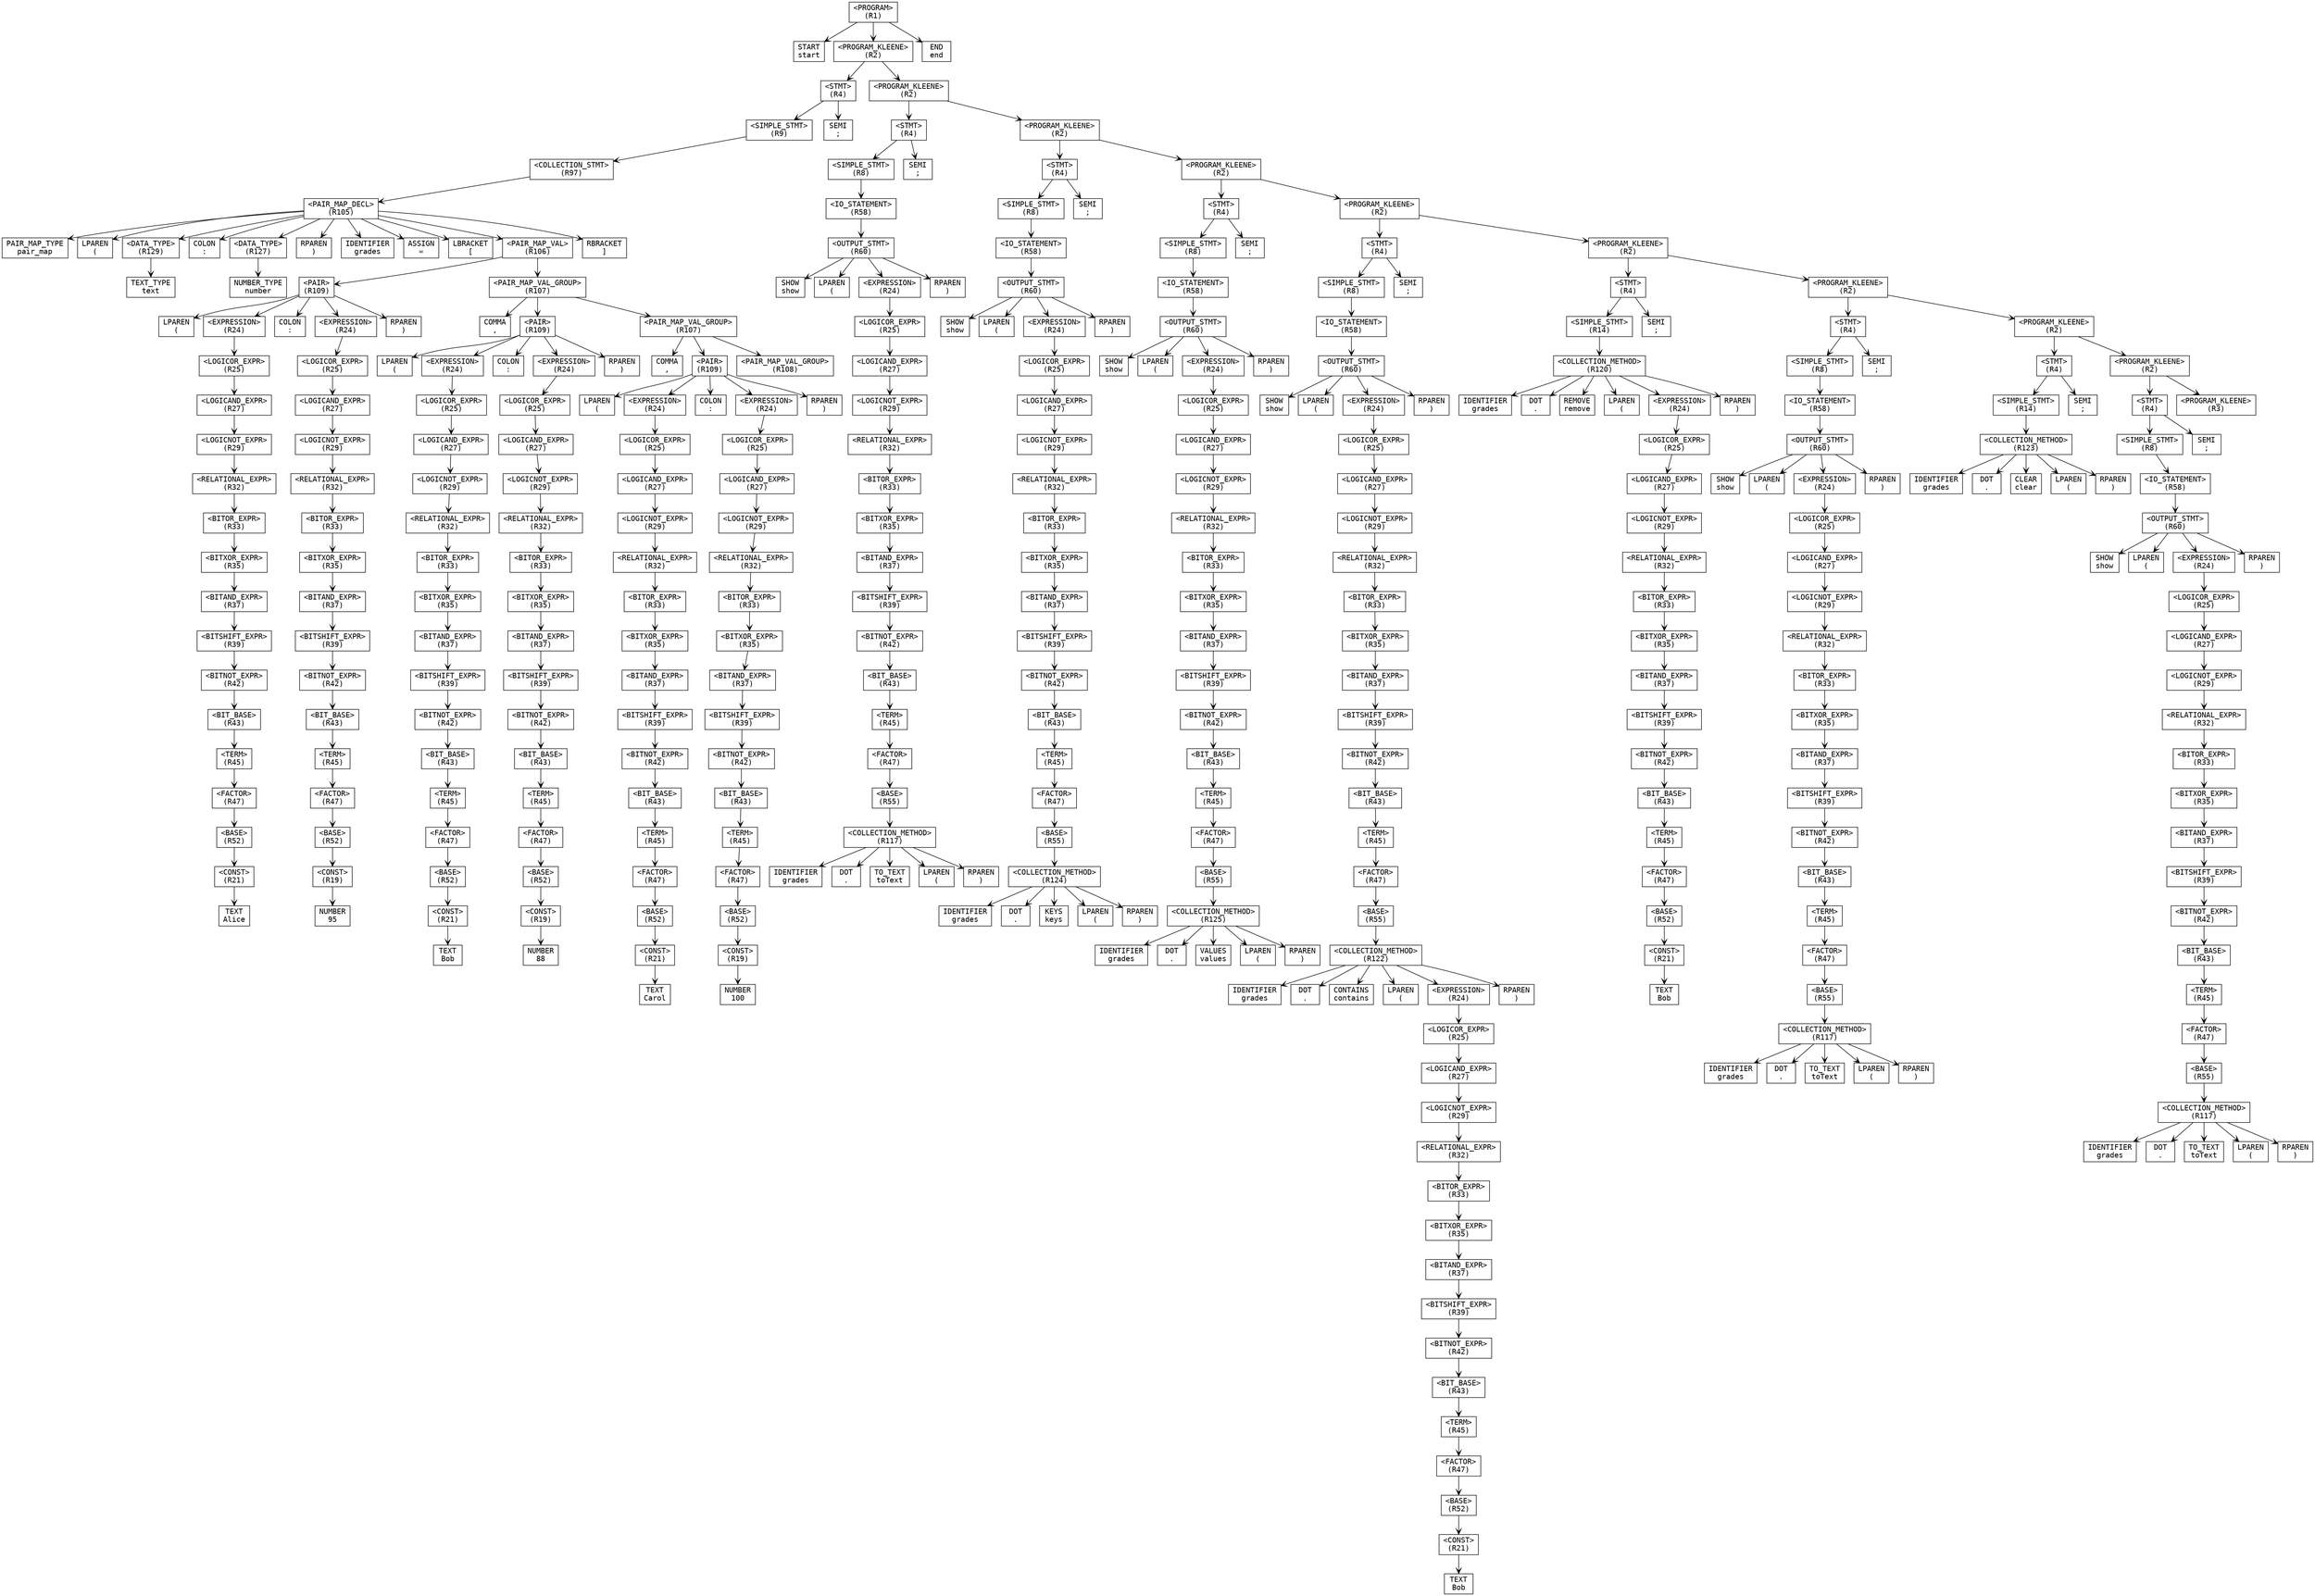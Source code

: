 digraph ParseTree {
  node [shape=box, fontname="Courier"];
  edge [arrowhead=vee];
  n1201800545 [label="<PROGRAM>\n(R1)"];
  n1961605371 [label="START\nstart"];
  n1201800545 -> n1961605371;
  n1536781295 [label="<PROGRAM_KLEENE>\n(R2)"];
  n689754290 [label="<STMT>\n(R4)"];
  n1654236199 [label="<SIMPLE_STMT>\n(R9)"];
  n817180867 [label="<COLLECTION_STMT>\n(R97)"];
  n543417129 [label="<PAIR_MAP_DECL>\n(R105)"];
  n1865760471 [label="PAIR_MAP_TYPE\npair_map"];
  n543417129 -> n1865760471;
  n1084360586 [label="LPAREN\n("];
  n543417129 -> n1084360586;
  n1493697653 [label="<DATA_TYPE>\n(R129)"];
  n1716379350 [label="TEXT_TYPE\ntext"];
  n1493697653 -> n1716379350;
  n543417129 -> n1493697653;
  n550016846 [label="COLON\n:"];
  n543417129 -> n550016846;
  n1887853194 [label="<DATA_TYPE>\n(R127)"];
  n1773454147 [label="NUMBER_TYPE\nnumber"];
  n1887853194 -> n1773454147;
  n543417129 -> n1887853194;
  n1627851725 [label="RPAREN\n)"];
  n543417129 -> n1627851725;
  n85033540 [label="IDENTIFIER\ngrades"];
  n543417129 -> n85033540;
  n1199688294 [label="ASSIGN\n="];
  n543417129 -> n1199688294;
  n140556046 [label="LBRACKET\n["];
  n543417129 -> n140556046;
  n1373670572 [label="<PAIR_MAP_VAL>\n(R106)"];
  n1491744630 [label="<PAIR>\n(R109)"];
  n292619511 [label="LPAREN\n("];
  n1491744630 -> n292619511;
  n480512272 [label="<EXPRESSION>\n(R24)"];
  n1240757188 [label="<LOGICOR_EXPR>\n(R25)"];
  n1076669451 [label="<LOGICAND_EXPR>\n(R27)"];
  n1499684421 [label="<LOGICNOT_EXPR>\n(R29)"];
  n1697849584 [label="<RELATIONAL_EXPR>\n(R32)"];
  n263394753 [label="<BITOR_EXPR>\n(R33)"];
  n710589640 [label="<BITXOR_EXPR>\n(R35)"];
  n1762156208 [label="<BITAND_EXPR>\n(R37)"];
  n364959681 [label="<BITSHIFT_EXPR>\n(R39)"];
  n46847397 [label="<BITNOT_EXPR>\n(R42)"];
  n2106168776 [label="<BIT_BASE>\n(R43)"];
  n1457498391 [label="<TERM>\n(R45)"];
  n1169294034 [label="<FACTOR>\n(R47)"];
  n293703740 [label="<BASE>\n(R52)"];
  n538402833 [label="<CONST>\n(R21)"];
  n187429397 [label="TEXT\nAlice"];
  n538402833 -> n187429397;
  n293703740 -> n538402833;
  n1169294034 -> n293703740;
  n1457498391 -> n1169294034;
  n2106168776 -> n1457498391;
  n46847397 -> n2106168776;
  n364959681 -> n46847397;
  n1762156208 -> n364959681;
  n710589640 -> n1762156208;
  n263394753 -> n710589640;
  n1697849584 -> n263394753;
  n1499684421 -> n1697849584;
  n1076669451 -> n1499684421;
  n1240757188 -> n1076669451;
  n480512272 -> n1240757188;
  n1491744630 -> n480512272;
  n1583007024 [label="COLON\n:"];
  n1491744630 -> n1583007024;
  n1128771255 [label="<EXPRESSION>\n(R24)"];
  n1481328934 [label="<LOGICOR_EXPR>\n(R25)"];
  n212120416 [label="<LOGICAND_EXPR>\n(R27)"];
  n81761409 [label="<LOGICNOT_EXPR>\n(R29)"];
  n2048106683 [label="<RELATIONAL_EXPR>\n(R32)"];
  n2022954150 [label="<BITOR_EXPR>\n(R33)"];
  n1359300455 [label="<BITXOR_EXPR>\n(R35)"];
  n688302682 [label="<BITAND_EXPR>\n(R37)"];
  n1324859833 [label="<BITSHIFT_EXPR>\n(R39)"];
  n682035749 [label="<BITNOT_EXPR>\n(R42)"];
  n1407344169 [label="<BIT_BASE>\n(R43)"];
  n1336568437 [label="<TERM>\n(R45)"];
  n1059094576 [label="<FACTOR>\n(R47)"];
  n793134035 [label="<BASE>\n(R52)"];
  n1855210244 [label="<CONST>\n(R19)"];
  n1928422753 [label="NUMBER\n95"];
  n1855210244 -> n1928422753;
  n793134035 -> n1855210244;
  n1059094576 -> n793134035;
  n1336568437 -> n1059094576;
  n1407344169 -> n1336568437;
  n682035749 -> n1407344169;
  n1324859833 -> n682035749;
  n688302682 -> n1324859833;
  n1359300455 -> n688302682;
  n2022954150 -> n1359300455;
  n2048106683 -> n2022954150;
  n81761409 -> n2048106683;
  n212120416 -> n81761409;
  n1481328934 -> n212120416;
  n1128771255 -> n1481328934;
  n1491744630 -> n1128771255;
  n1231768079 [label="RPAREN\n)"];
  n1491744630 -> n1231768079;
  n1373670572 -> n1491744630;
  n1412354090 [label="<PAIR_MAP_VAL_GROUP>\n(R107)"];
  n418260424 [label="COMMA\n,"];
  n1412354090 -> n418260424;
  n1640858073 [label="<PAIR>\n(R109)"];
  n1919255773 [label="LPAREN\n("];
  n1640858073 -> n1919255773;
  n1349039419 [label="<EXPRESSION>\n(R24)"];
  n960567963 [label="<LOGICOR_EXPR>\n(R25)"];
  n881821475 [label="<LOGICAND_EXPR>\n(R27)"];
  n1779613187 [label="<LOGICNOT_EXPR>\n(R29)"];
  n2143690519 [label="<RELATIONAL_EXPR>\n(R32)"];
  n1323452342 [label="<BITOR_EXPR>\n(R33)"];
  n110917590 [label="<BITXOR_EXPR>\n(R35)"];
  n2038510496 [label="<BITAND_EXPR>\n(R37)"];
  n921744672 [label="<BITSHIFT_EXPR>\n(R39)"];
  n1794345919 [label="<BITNOT_EXPR>\n(R42)"];
  n255091696 [label="<BIT_BASE>\n(R43)"];
  n2144886149 [label="<TERM>\n(R45)"];
  n1286782699 [label="<FACTOR>\n(R47)"];
  n988441265 [label="<BASE>\n(R52)"];
  n384677375 [label="<CONST>\n(R21)"];
  n728032978 [label="TEXT\nBob"];
  n384677375 -> n728032978;
  n988441265 -> n384677375;
  n1286782699 -> n988441265;
  n2144886149 -> n1286782699;
  n255091696 -> n2144886149;
  n1794345919 -> n255091696;
  n921744672 -> n1794345919;
  n2038510496 -> n921744672;
  n110917590 -> n2038510496;
  n1323452342 -> n110917590;
  n2143690519 -> n1323452342;
  n1779613187 -> n2143690519;
  n881821475 -> n1779613187;
  n960567963 -> n881821475;
  n1349039419 -> n960567963;
  n1640858073 -> n1349039419;
  n1928872115 [label="COLON\n:"];
  n1640858073 -> n1928872115;
  n464389055 [label="<EXPRESSION>\n(R24)"];
  n1612124024 [label="<LOGICOR_EXPR>\n(R25)"];
  n1816737758 [label="<LOGICAND_EXPR>\n(R27)"];
  n1552158524 [label="<LOGICNOT_EXPR>\n(R29)"];
  n928799976 [label="<RELATIONAL_EXPR>\n(R32)"];
  n1869146548 [label="<BITOR_EXPR>\n(R33)"];
  n1245365312 [label="<BITXOR_EXPR>\n(R35)"];
  n909893588 [label="<BITAND_EXPR>\n(R37)"];
  n1674931943 [label="<BITSHIFT_EXPR>\n(R39)"];
  n1264066144 [label="<BITNOT_EXPR>\n(R42)"];
  n1474087823 [label="<BIT_BASE>\n(R43)"];
  n1064397791 [label="<TERM>\n(R45)"];
  n2006681728 [label="<FACTOR>\n(R47)"];
  n2092638989 [label="<BASE>\n(R52)"];
  n1292509094 [label="<CONST>\n(R19)"];
  n2031200843 [label="NUMBER\n88"];
  n1292509094 -> n2031200843;
  n2092638989 -> n1292509094;
  n2006681728 -> n2092638989;
  n1064397791 -> n2006681728;
  n1474087823 -> n1064397791;
  n1264066144 -> n1474087823;
  n1674931943 -> n1264066144;
  n909893588 -> n1674931943;
  n1245365312 -> n909893588;
  n1869146548 -> n1245365312;
  n928799976 -> n1869146548;
  n1552158524 -> n928799976;
  n1816737758 -> n1552158524;
  n1612124024 -> n1816737758;
  n464389055 -> n1612124024;
  n1640858073 -> n464389055;
  n1390801505 [label="RPAREN\n)"];
  n1640858073 -> n1390801505;
  n1412354090 -> n1640858073;
  n2011369595 [label="<PAIR_MAP_VAL_GROUP>\n(R107)"];
  n1779029518 [label="COMMA\n,"];
  n2011369595 -> n1779029518;
  n515799798 [label="<PAIR>\n(R109)"];
  n1672869306 [label="LPAREN\n("];
  n515799798 -> n1672869306;
  n205148543 [label="<EXPRESSION>\n(R24)"];
  n673668944 [label="<LOGICOR_EXPR>\n(R25)"];
  n1168374120 [label="<LOGICAND_EXPR>\n(R27)"];
  n158850115 [label="<LOGICNOT_EXPR>\n(R29)"];
  n1469629883 [label="<RELATIONAL_EXPR>\n(R32)"];
  n1163382215 [label="<BITOR_EXPR>\n(R33)"];
  n535106748 [label="<BITXOR_EXPR>\n(R35)"];
  n684152519 [label="<BITAND_EXPR>\n(R37)"];
  n971242361 [label="<BITSHIFT_EXPR>\n(R39)"];
  n1109467255 [label="<BITNOT_EXPR>\n(R42)"];
  n1976999035 [label="<BIT_BASE>\n(R43)"];
  n1739955560 [label="<TERM>\n(R45)"];
  n1093372628 [label="<FACTOR>\n(R47)"];
  n172111902 [label="<BASE>\n(R52)"];
  n1261848681 [label="<CONST>\n(R21)"];
  n2343610 [label="TEXT\nCarol"];
  n1261848681 -> n2343610;
  n172111902 -> n1261848681;
  n1093372628 -> n172111902;
  n1739955560 -> n1093372628;
  n1976999035 -> n1739955560;
  n1109467255 -> n1976999035;
  n971242361 -> n1109467255;
  n684152519 -> n971242361;
  n535106748 -> n684152519;
  n1163382215 -> n535106748;
  n1469629883 -> n1163382215;
  n158850115 -> n1469629883;
  n1168374120 -> n158850115;
  n673668944 -> n1168374120;
  n205148543 -> n673668944;
  n515799798 -> n205148543;
  n490968384 [label="COLON\n:"];
  n515799798 -> n490968384;
  n115006526 [label="<EXPRESSION>\n(R24)"];
  n2136385932 [label="<LOGICOR_EXPR>\n(R25)"];
  n1635685070 [label="<LOGICAND_EXPR>\n(R27)"];
  n1620505140 [label="<LOGICNOT_EXPR>\n(R29)"];
  n813562164 [label="<RELATIONAL_EXPR>\n(R32)"];
  n2049780862 [label="<BITOR_EXPR>\n(R33)"];
  n1875912983 [label="<BITXOR_EXPR>\n(R35)"];
  n947941771 [label="<BITAND_EXPR>\n(R37)"];
  n1743494134 [label="<BITSHIFT_EXPR>\n(R39)"];
  n1958090153 [label="<BITNOT_EXPR>\n(R42)"];
  n448791225 [label="<BIT_BASE>\n(R43)"];
  n569844803 [label="<TERM>\n(R45)"];
  n444088224 [label="<FACTOR>\n(R47)"];
  n1579641371 [label="<BASE>\n(R52)"];
  n1156083372 [label="<CONST>\n(R19)"];
  n1554358094 [label="NUMBER\n100"];
  n1156083372 -> n1554358094;
  n1579641371 -> n1156083372;
  n444088224 -> n1579641371;
  n569844803 -> n444088224;
  n448791225 -> n569844803;
  n1958090153 -> n448791225;
  n1743494134 -> n1958090153;
  n947941771 -> n1743494134;
  n1875912983 -> n947941771;
  n2049780862 -> n1875912983;
  n813562164 -> n2049780862;
  n1620505140 -> n813562164;
  n1635685070 -> n1620505140;
  n2136385932 -> n1635685070;
  n115006526 -> n2136385932;
  n515799798 -> n115006526;
  n125513285 [label="RPAREN\n)"];
  n515799798 -> n125513285;
  n2011369595 -> n515799798;
  n1659497219 [label="<PAIR_MAP_VAL_GROUP>\n(R108)"];
  n2011369595 -> n1659497219;
  n1412354090 -> n2011369595;
  n1373670572 -> n1412354090;
  n543417129 -> n1373670572;
  n1710449916 [label="RBRACKET\n]"];
  n543417129 -> n1710449916;
  n817180867 -> n543417129;
  n1654236199 -> n817180867;
  n689754290 -> n1654236199;
  n366794979 [label="SEMI\n;"];
  n689754290 -> n366794979;
  n1536781295 -> n689754290;
  n1259066651 [label="<PROGRAM_KLEENE>\n(R2)"];
  n1712819850 [label="<STMT>\n(R4)"];
  n406704688 [label="<SIMPLE_STMT>\n(R8)"];
  n1809127956 [label="<IO_STATEMENT>\n(R58)"];
  n2128853368 [label="<OUTPUT_STMT>\n(R60)"];
  n609885168 [label="SHOW\nshow"];
  n2128853368 -> n609885168;
  n1384177945 [label="LPAREN\n("];
  n2128853368 -> n1384177945;
  n289821927 [label="<EXPRESSION>\n(R24)"];
  n1921849294 [label="<LOGICOR_EXPR>\n(R25)"];
  n117180404 [label="<LOGICAND_EXPR>\n(R27)"];
  n1394718235 [label="<LOGICNOT_EXPR>\n(R29)"];
  n1885544948 [label="<RELATIONAL_EXPR>\n(R32)"];
  n1783266129 [label="<BITOR_EXPR>\n(R33)"];
  n216994379 [label="<BITXOR_EXPR>\n(R35)"];
  n1386278051 [label="<BITAND_EXPR>\n(R37)"];
  n1000676226 [label="<BITSHIFT_EXPR>\n(R39)"];
  n34369364 [label="<BITNOT_EXPR>\n(R42)"];
  n1980057620 [label="<BIT_BASE>\n(R43)"];
  n588605315 [label="<TERM>\n(R45)"];
  n822022504 [label="<FACTOR>\n(R47)"];
  n1365819116 [label="<BASE>\n(R55)"];
  n233904445 [label="<COLLECTION_METHOD>\n(R117)"];
  n89153151 [label="IDENTIFIER\ngrades"];
  n233904445 -> n89153151;
  n1298955244 [label="DOT\n."];
  n233904445 -> n1298955244;
  n1508324211 [label="TO_TEXT\ntoText"];
  n233904445 -> n1508324211;
  n1557852547 [label="LPAREN\n("];
  n233904445 -> n1557852547;
  n1543438273 [label="RPAREN\n)"];
  n233904445 -> n1543438273;
  n1365819116 -> n233904445;
  n822022504 -> n1365819116;
  n588605315 -> n822022504;
  n1980057620 -> n588605315;
  n34369364 -> n1980057620;
  n1000676226 -> n34369364;
  n1386278051 -> n1000676226;
  n216994379 -> n1386278051;
  n1783266129 -> n216994379;
  n1885544948 -> n1783266129;
  n1394718235 -> n1885544948;
  n117180404 -> n1394718235;
  n1921849294 -> n117180404;
  n289821927 -> n1921849294;
  n2128853368 -> n289821927;
  n1969441865 [label="RPAREN\n)"];
  n2128853368 -> n1969441865;
  n1809127956 -> n2128853368;
  n406704688 -> n1809127956;
  n1712819850 -> n406704688;
  n360678717 [label="SEMI\n;"];
  n1712819850 -> n360678717;
  n1259066651 -> n1712819850;
  n513943800 [label="<PROGRAM_KLEENE>\n(R2)"];
  n848223258 [label="<STMT>\n(R4)"];
  n1566629638 [label="<SIMPLE_STMT>\n(R8)"];
  n878706682 [label="<IO_STATEMENT>\n(R58)"];
  n1001776225 [label="<OUTPUT_STMT>\n(R60)"];
  n2141163777 [label="SHOW\nshow"];
  n1001776225 -> n2141163777;
  n618461467 [label="LPAREN\n("];
  n1001776225 -> n618461467;
  n1865904725 [label="<EXPRESSION>\n(R24)"];
  n2075460926 [label="<LOGICOR_EXPR>\n(R25)"];
  n2023851216 [label="<LOGICAND_EXPR>\n(R27)"];
  n997637886 [label="<LOGICNOT_EXPR>\n(R29)"];
  n1862784543 [label="<RELATIONAL_EXPR>\n(R32)"];
  n1011397172 [label="<BITOR_EXPR>\n(R33)"];
  n1220224617 [label="<BITXOR_EXPR>\n(R35)"];
  n1177874638 [label="<BITAND_EXPR>\n(R37)"];
  n399667513 [label="<BITSHIFT_EXPR>\n(R39)"];
  n1861396709 [label="<BITNOT_EXPR>\n(R42)"];
  n2137735996 [label="<BIT_BASE>\n(R43)"];
  n515407519 [label="<TERM>\n(R45)"];
  n451387336 [label="<FACTOR>\n(R47)"];
  n1638509041 [label="<BASE>\n(R55)"];
  n1157522523 [label="<COLLECTION_METHOD>\n(R124)"];
  n426751709 [label="IDENTIFIER\ngrades"];
  n1157522523 -> n426751709;
  n1062237159 [label="DOT\n."];
  n1157522523 -> n1062237159;
  n320517085 [label="KEYS\nkeys"];
  n1157522523 -> n320517085;
  n619823449 [label="LPAREN\n("];
  n1157522523 -> n619823449;
  n1078743620 [label="RPAREN\n)"];
  n1157522523 -> n1078743620;
  n1638509041 -> n1157522523;
  n451387336 -> n1638509041;
  n515407519 -> n451387336;
  n2137735996 -> n515407519;
  n1861396709 -> n2137735996;
  n399667513 -> n1861396709;
  n1177874638 -> n399667513;
  n1220224617 -> n1177874638;
  n1011397172 -> n1220224617;
  n1862784543 -> n1011397172;
  n997637886 -> n1862784543;
  n2023851216 -> n997637886;
  n2075460926 -> n2023851216;
  n1865904725 -> n2075460926;
  n1001776225 -> n1865904725;
  n2084556513 [label="RPAREN\n)"];
  n1001776225 -> n2084556513;
  n878706682 -> n1001776225;
  n1566629638 -> n878706682;
  n848223258 -> n1566629638;
  n989667040 [label="SEMI\n;"];
  n848223258 -> n989667040;
  n513943800 -> n848223258;
  n271379439 [label="<PROGRAM_KLEENE>\n(R2)"];
  n844121564 [label="<STMT>\n(R4)"];
  n815455665 [label="<SIMPLE_STMT>\n(R8)"];
  n1648545628 [label="<IO_STATEMENT>\n(R58)"];
  n356922216 [label="<OUTPUT_STMT>\n(R60)"];
  n621345465 [label="SHOW\nshow"];
  n356922216 -> n621345465;
  n1134152956 [label="LPAREN\n("];
  n356922216 -> n1134152956;
  n928371708 [label="<EXPRESSION>\n(R24)"];
  n321678093 [label="<LOGICOR_EXPR>\n(R25)"];
  n1897105123 [label="<LOGICAND_EXPR>\n(R27)"];
  n2086685201 [label="<LOGICNOT_EXPR>\n(R29)"];
  n1706277970 [label="<RELATIONAL_EXPR>\n(R32)"];
  n364365802 [label="<BITOR_EXPR>\n(R33)"];
  n2029944609 [label="<BITXOR_EXPR>\n(R35)"];
  n112231149 [label="<BITAND_EXPR>\n(R37)"];
  n2115632965 [label="<BITSHIFT_EXPR>\n(R39)"];
  n1429929979 [label="<BITNOT_EXPR>\n(R42)"];
  n1589019914 [label="<BIT_BASE>\n(R43)"];
  n1553191899 [label="<TERM>\n(R45)"];
  n1833037019 [label="<FACTOR>\n(R47)"];
  n1862665135 [label="<BASE>\n(R55)"];
  n99767696 [label="<COLLECTION_METHOD>\n(R125)"];
  n1195197438 [label="IDENTIFIER\ngrades"];
  n99767696 -> n1195197438;
  n628644086 [label="DOT\n."];
  n99767696 -> n628644086;
  n2059156621 [label="VALUES\nvalues"];
  n99767696 -> n2059156621;
  n1844816031 [label="LPAREN\n("];
  n99767696 -> n1844816031;
  n1081746540 [label="RPAREN\n)"];
  n99767696 -> n1081746540;
  n1862665135 -> n99767696;
  n1833037019 -> n1862665135;
  n1553191899 -> n1833037019;
  n1589019914 -> n1553191899;
  n1429929979 -> n1589019914;
  n2115632965 -> n1429929979;
  n112231149 -> n2115632965;
  n2029944609 -> n112231149;
  n364365802 -> n2029944609;
  n1706277970 -> n364365802;
  n2086685201 -> n1706277970;
  n1897105123 -> n2086685201;
  n321678093 -> n1897105123;
  n928371708 -> n321678093;
  n356922216 -> n928371708;
  n656571261 [label="RPAREN\n)"];
  n356922216 -> n656571261;
  n1648545628 -> n356922216;
  n815455665 -> n1648545628;
  n844121564 -> n815455665;
  n1013015360 [label="SEMI\n;"];
  n844121564 -> n1013015360;
  n271379439 -> n844121564;
  n2089850115 [label="<PROGRAM_KLEENE>\n(R2)"];
  n1834522553 [label="<STMT>\n(R4)"];
  n1494610172 [label="<SIMPLE_STMT>\n(R8)"];
  n1859777533 [label="<IO_STATEMENT>\n(R58)"];
  n379145128 [label="<OUTPUT_STMT>\n(R60)"];
  n1070986141 [label="SHOW\nshow"];
  n379145128 -> n1070986141;
  n1227974283 [label="LPAREN\n("];
  n379145128 -> n1227974283;
  n1758863947 [label="<EXPRESSION>\n(R24)"];
  n885973234 [label="<LOGICOR_EXPR>\n(R25)"];
  n613917933 [label="<LOGICAND_EXPR>\n(R27)"];
  n1724943306 [label="<LOGICNOT_EXPR>\n(R29)"];
  n1070410017 [label="<RELATIONAL_EXPR>\n(R32)"];
  n2093455194 [label="<BITOR_EXPR>\n(R33)"];
  n1701770467 [label="<BITXOR_EXPR>\n(R35)"];
  n126008671 [label="<BITAND_EXPR>\n(R37)"];
  n1364199599 [label="<BITSHIFT_EXPR>\n(R39)"];
  n300755096 [label="<BITNOT_EXPR>\n(R42)"];
  n62263210 [label="<BIT_BASE>\n(R43)"];
  n290206406 [label="<TERM>\n(R45)"];
  n1074287920 [label="<FACTOR>\n(R47)"];
  n953752641 [label="<BASE>\n(R55)"];
  n186748847 [label="<COLLECTION_METHOD>\n(R122)"];
  n2072729103 [label="IDENTIFIER\ngrades"];
  n186748847 -> n2072729103;
  n2032676251 [label="DOT\n."];
  n186748847 -> n2032676251;
  n165875179 [label="CONTAINS\ncontains"];
  n186748847 -> n165875179;
  n246986639 [label="LPAREN\n("];
  n186748847 -> n246986639;
  n799191929 [label="<EXPRESSION>\n(R24)"];
  n400431075 [label="<LOGICOR_EXPR>\n(R25)"];
  n113499302 [label="<LOGICAND_EXPR>\n(R27)"];
  n1301026622 [label="<LOGICNOT_EXPR>\n(R29)"];
  n1997495437 [label="<RELATIONAL_EXPR>\n(R32)"];
  n269036672 [label="<BITOR_EXPR>\n(R33)"];
  n137884875 [label="<BITXOR_EXPR>\n(R35)"];
  n623851284 [label="<BITAND_EXPR>\n(R37)"];
  n675937288 [label="<BITSHIFT_EXPR>\n(R39)"];
  n1912453293 [label="<BITNOT_EXPR>\n(R42)"];
  n1180408821 [label="<BIT_BASE>\n(R43)"];
  n437289917 [label="<TERM>\n(R45)"];
  n2111739211 [label="<FACTOR>\n(R47)"];
  n1643803277 [label="<BASE>\n(R52)"];
  n2070202740 [label="<CONST>\n(R21)"];
  n1710727374 [label="TEXT\nBob"];
  n2070202740 -> n1710727374;
  n1643803277 -> n2070202740;
  n2111739211 -> n1643803277;
  n437289917 -> n2111739211;
  n1180408821 -> n437289917;
  n1912453293 -> n1180408821;
  n675937288 -> n1912453293;
  n623851284 -> n675937288;
  n137884875 -> n623851284;
  n269036672 -> n137884875;
  n1997495437 -> n269036672;
  n1301026622 -> n1997495437;
  n113499302 -> n1301026622;
  n400431075 -> n113499302;
  n799191929 -> n400431075;
  n186748847 -> n799191929;
  n1812596214 [label="RPAREN\n)"];
  n186748847 -> n1812596214;
  n953752641 -> n186748847;
  n1074287920 -> n953752641;
  n290206406 -> n1074287920;
  n62263210 -> n290206406;
  n300755096 -> n62263210;
  n1364199599 -> n300755096;
  n126008671 -> n1364199599;
  n1701770467 -> n126008671;
  n2093455194 -> n1701770467;
  n1070410017 -> n2093455194;
  n1724943306 -> n1070410017;
  n613917933 -> n1724943306;
  n885973234 -> n613917933;
  n1758863947 -> n885973234;
  n379145128 -> n1758863947;
  n1591114976 [label="RPAREN\n)"];
  n379145128 -> n1591114976;
  n1859777533 -> n379145128;
  n1494610172 -> n1859777533;
  n1834522553 -> n1494610172;
  n61088039 [label="SEMI\n;"];
  n1834522553 -> n61088039;
  n2089850115 -> n1834522553;
  n1527582797 [label="<PROGRAM_KLEENE>\n(R2)"];
  n1729403759 [label="<STMT>\n(R4)"];
  n172542481 [label="<SIMPLE_STMT>\n(R14)"];
  n675770214 [label="<COLLECTION_METHOD>\n(R120)"];
  n461086043 [label="IDENTIFIER\ngrades"];
  n675770214 -> n461086043;
  n1492624056 [label="DOT\n."];
  n675770214 -> n1492624056;
  n337896437 [label="REMOVE\nremove"];
  n675770214 -> n337896437;
  n118260296 [label="LPAREN\n("];
  n675770214 -> n118260296;
  n1088050871 [label="<EXPRESSION>\n(R24)"];
  n626908790 [label="<LOGICOR_EXPR>\n(R25)"];
  n778743139 [label="<LOGICAND_EXPR>\n(R27)"];
  n1293382692 [label="<LOGICNOT_EXPR>\n(R29)"];
  n1609235679 [label="<RELATIONAL_EXPR>\n(R32)"];
  n344926010 [label="<BITOR_EXPR>\n(R33)"];
  n1878364541 [label="<BITXOR_EXPR>\n(R35)"];
  n431324915 [label="<BITAND_EXPR>\n(R37)"];
  n288449822 [label="<BITSHIFT_EXPR>\n(R39)"];
  n2095720181 [label="<BITNOT_EXPR>\n(R42)"];
  n1062678124 [label="<BIT_BASE>\n(R43)"];
  n220700051 [label="<TERM>\n(R45)"];
  n396624060 [label="<FACTOR>\n(R47)"];
  n978604339 [label="<BASE>\n(R52)"];
  n1014381659 [label="<CONST>\n(R21)"];
  n218953027 [label="TEXT\nBob"];
  n1014381659 -> n218953027;
  n978604339 -> n1014381659;
  n396624060 -> n978604339;
  n220700051 -> n396624060;
  n1062678124 -> n220700051;
  n2095720181 -> n1062678124;
  n288449822 -> n2095720181;
  n431324915 -> n288449822;
  n1878364541 -> n431324915;
  n344926010 -> n1878364541;
  n1609235679 -> n344926010;
  n1293382692 -> n1609235679;
  n778743139 -> n1293382692;
  n626908790 -> n778743139;
  n1088050871 -> n626908790;
  n675770214 -> n1088050871;
  n983213502 [label="RPAREN\n)"];
  n675770214 -> n983213502;
  n172542481 -> n675770214;
  n1729403759 -> n172542481;
  n585082391 [label="SEMI\n;"];
  n1729403759 -> n585082391;
  n1527582797 -> n1729403759;
  n801559283 [label="<PROGRAM_KLEENE>\n(R2)"];
  n1166707877 [label="<STMT>\n(R4)"];
  n710043391 [label="<SIMPLE_STMT>\n(R8)"];
  n1969394364 [label="<IO_STATEMENT>\n(R58)"];
  n1823119273 [label="<OUTPUT_STMT>\n(R60)"];
  n2102710589 [label="SHOW\nshow"];
  n1823119273 -> n2102710589;
  n1149773302 [label="LPAREN\n("];
  n1823119273 -> n1149773302;
  n631158953 [label="<EXPRESSION>\n(R24)"];
  n498168940 [label="<LOGICOR_EXPR>\n(R25)"];
  n1186436062 [label="<LOGICAND_EXPR>\n(R27)"];
  n1133885803 [label="<LOGICNOT_EXPR>\n(R29)"];
  n320739904 [label="<RELATIONAL_EXPR>\n(R32)"];
  n93982299 [label="<BITOR_EXPR>\n(R33)"];
  n2143896661 [label="<BITXOR_EXPR>\n(R35)"];
  n293205030 [label="<BITAND_EXPR>\n(R37)"];
  n1926639699 [label="<BITSHIFT_EXPR>\n(R39)"];
  n669716612 [label="<BITNOT_EXPR>\n(R42)"];
  n305468352 [label="<BIT_BASE>\n(R43)"];
  n1286802788 [label="<TERM>\n(R45)"];
  n262469641 [label="<FACTOR>\n(R47)"];
  n1890887241 [label="<BASE>\n(R55)"];
  n1252331660 [label="<COLLECTION_METHOD>\n(R117)"];
  n514456721 [label="IDENTIFIER\ngrades"];
  n1252331660 -> n514456721;
  n920988669 [label="DOT\n."];
  n1252331660 -> n920988669;
  n1672889734 [label="TO_TEXT\ntoText"];
  n1252331660 -> n1672889734;
  n24446988 [label="LPAREN\n("];
  n1252331660 -> n24446988;
  n1349071303 [label="RPAREN\n)"];
  n1252331660 -> n1349071303;
  n1890887241 -> n1252331660;
  n262469641 -> n1890887241;
  n1286802788 -> n262469641;
  n305468352 -> n1286802788;
  n669716612 -> n305468352;
  n1926639699 -> n669716612;
  n293205030 -> n1926639699;
  n2143896661 -> n293205030;
  n93982299 -> n2143896661;
  n320739904 -> n93982299;
  n1133885803 -> n320739904;
  n1186436062 -> n1133885803;
  n498168940 -> n1186436062;
  n631158953 -> n498168940;
  n1823119273 -> n631158953;
  n1338786548 [label="RPAREN\n)"];
  n1823119273 -> n1338786548;
  n1969394364 -> n1823119273;
  n710043391 -> n1969394364;
  n1166707877 -> n710043391;
  n503817470 [label="SEMI\n;"];
  n1166707877 -> n503817470;
  n801559283 -> n1166707877;
  n932969050 [label="<PROGRAM_KLEENE>\n(R2)"];
  n778371687 [label="<STMT>\n(R4)"];
  n59977405 [label="<SIMPLE_STMT>\n(R14)"];
  n546327141 [label="<COLLECTION_METHOD>\n(R123)"];
  n1219575047 [label="IDENTIFIER\ngrades"];
  n546327141 -> n1219575047;
  n1312909388 [label="DOT\n."];
  n546327141 -> n1312909388;
  n1421689343 [label="CLEAR\nclear"];
  n546327141 -> n1421689343;
  n1985800815 [label="LPAREN\n("];
  n546327141 -> n1985800815;
  n927250598 [label="RPAREN\n)"];
  n546327141 -> n927250598;
  n59977405 -> n546327141;
  n778371687 -> n59977405;
  n1912780042 [label="SEMI\n;"];
  n778371687 -> n1912780042;
  n932969050 -> n778371687;
  n1276030988 [label="<PROGRAM_KLEENE>\n(R2)"];
  n1569731696 [label="<STMT>\n(R4)"];
  n1325610732 [label="<SIMPLE_STMT>\n(R8)"];
  n684617955 [label="<IO_STATEMENT>\n(R58)"];
  n301542182 [label="<OUTPUT_STMT>\n(R60)"];
  n1293336285 [label="SHOW\nshow"];
  n301542182 -> n1293336285;
  n468997573 [label="LPAREN\n("];
  n301542182 -> n468997573;
  n1088845616 [label="<EXPRESSION>\n(R24)"];
  n404669457 [label="<LOGICOR_EXPR>\n(R25)"];
  n1611035033 [label="<LOGICAND_EXPR>\n(R27)"];
  n1508198945 [label="<LOGICNOT_EXPR>\n(R29)"];
  n717875674 [label="<RELATIONAL_EXPR>\n(R32)"];
  n1142529758 [label="<BITOR_EXPR>\n(R33)"];
  n390116733 [label="<BITXOR_EXPR>\n(R35)"];
  n1686585846 [label="<BITAND_EXPR>\n(R37)"];
  n23458693 [label="<BITSHIFT_EXPR>\n(R39)"];
  n159543833 [label="<BITNOT_EXPR>\n(R42)"];
  n461096201 [label="<BIT_BASE>\n(R43)"];
  n1169014625 [label="<TERM>\n(R45)"];
  n1803195786 [label="<FACTOR>\n(R47)"];
  n1903308870 [label="<BASE>\n(R55)"];
  n887415020 [label="<COLLECTION_METHOD>\n(R117)"];
  n479860646 [label="IDENTIFIER\ngrades"];
  n887415020 -> n479860646;
  n603133818 [label="DOT\n."];
  n887415020 -> n603133818;
  n1139008322 [label="TO_TEXT\ntoText"];
  n887415020 -> n1139008322;
  n1351850066 [label="LPAREN\n("];
  n887415020 -> n1351850066;
  n486052545 [label="RPAREN\n)"];
  n887415020 -> n486052545;
  n1903308870 -> n887415020;
  n1803195786 -> n1903308870;
  n1169014625 -> n1803195786;
  n461096201 -> n1169014625;
  n159543833 -> n461096201;
  n23458693 -> n159543833;
  n1686585846 -> n23458693;
  n390116733 -> n1686585846;
  n1142529758 -> n390116733;
  n717875674 -> n1142529758;
  n1508198945 -> n717875674;
  n1611035033 -> n1508198945;
  n404669457 -> n1611035033;
  n1088845616 -> n404669457;
  n301542182 -> n1088845616;
  n655040227 [label="RPAREN\n)"];
  n301542182 -> n655040227;
  n684617955 -> n301542182;
  n1325610732 -> n684617955;
  n1569731696 -> n1325610732;
  n2066612403 [label="SEMI\n;"];
  n1569731696 -> n2066612403;
  n1276030988 -> n1569731696;
  n934499980 [label="<PROGRAM_KLEENE>\n(R3)"];
  n1276030988 -> n934499980;
  n932969050 -> n1276030988;
  n801559283 -> n932969050;
  n1527582797 -> n801559283;
  n2089850115 -> n1527582797;
  n271379439 -> n2089850115;
  n513943800 -> n271379439;
  n1259066651 -> n513943800;
  n1536781295 -> n1259066651;
  n1201800545 -> n1536781295;
  n1862644769 [label="END\nend"];
  n1201800545 -> n1862644769;
}